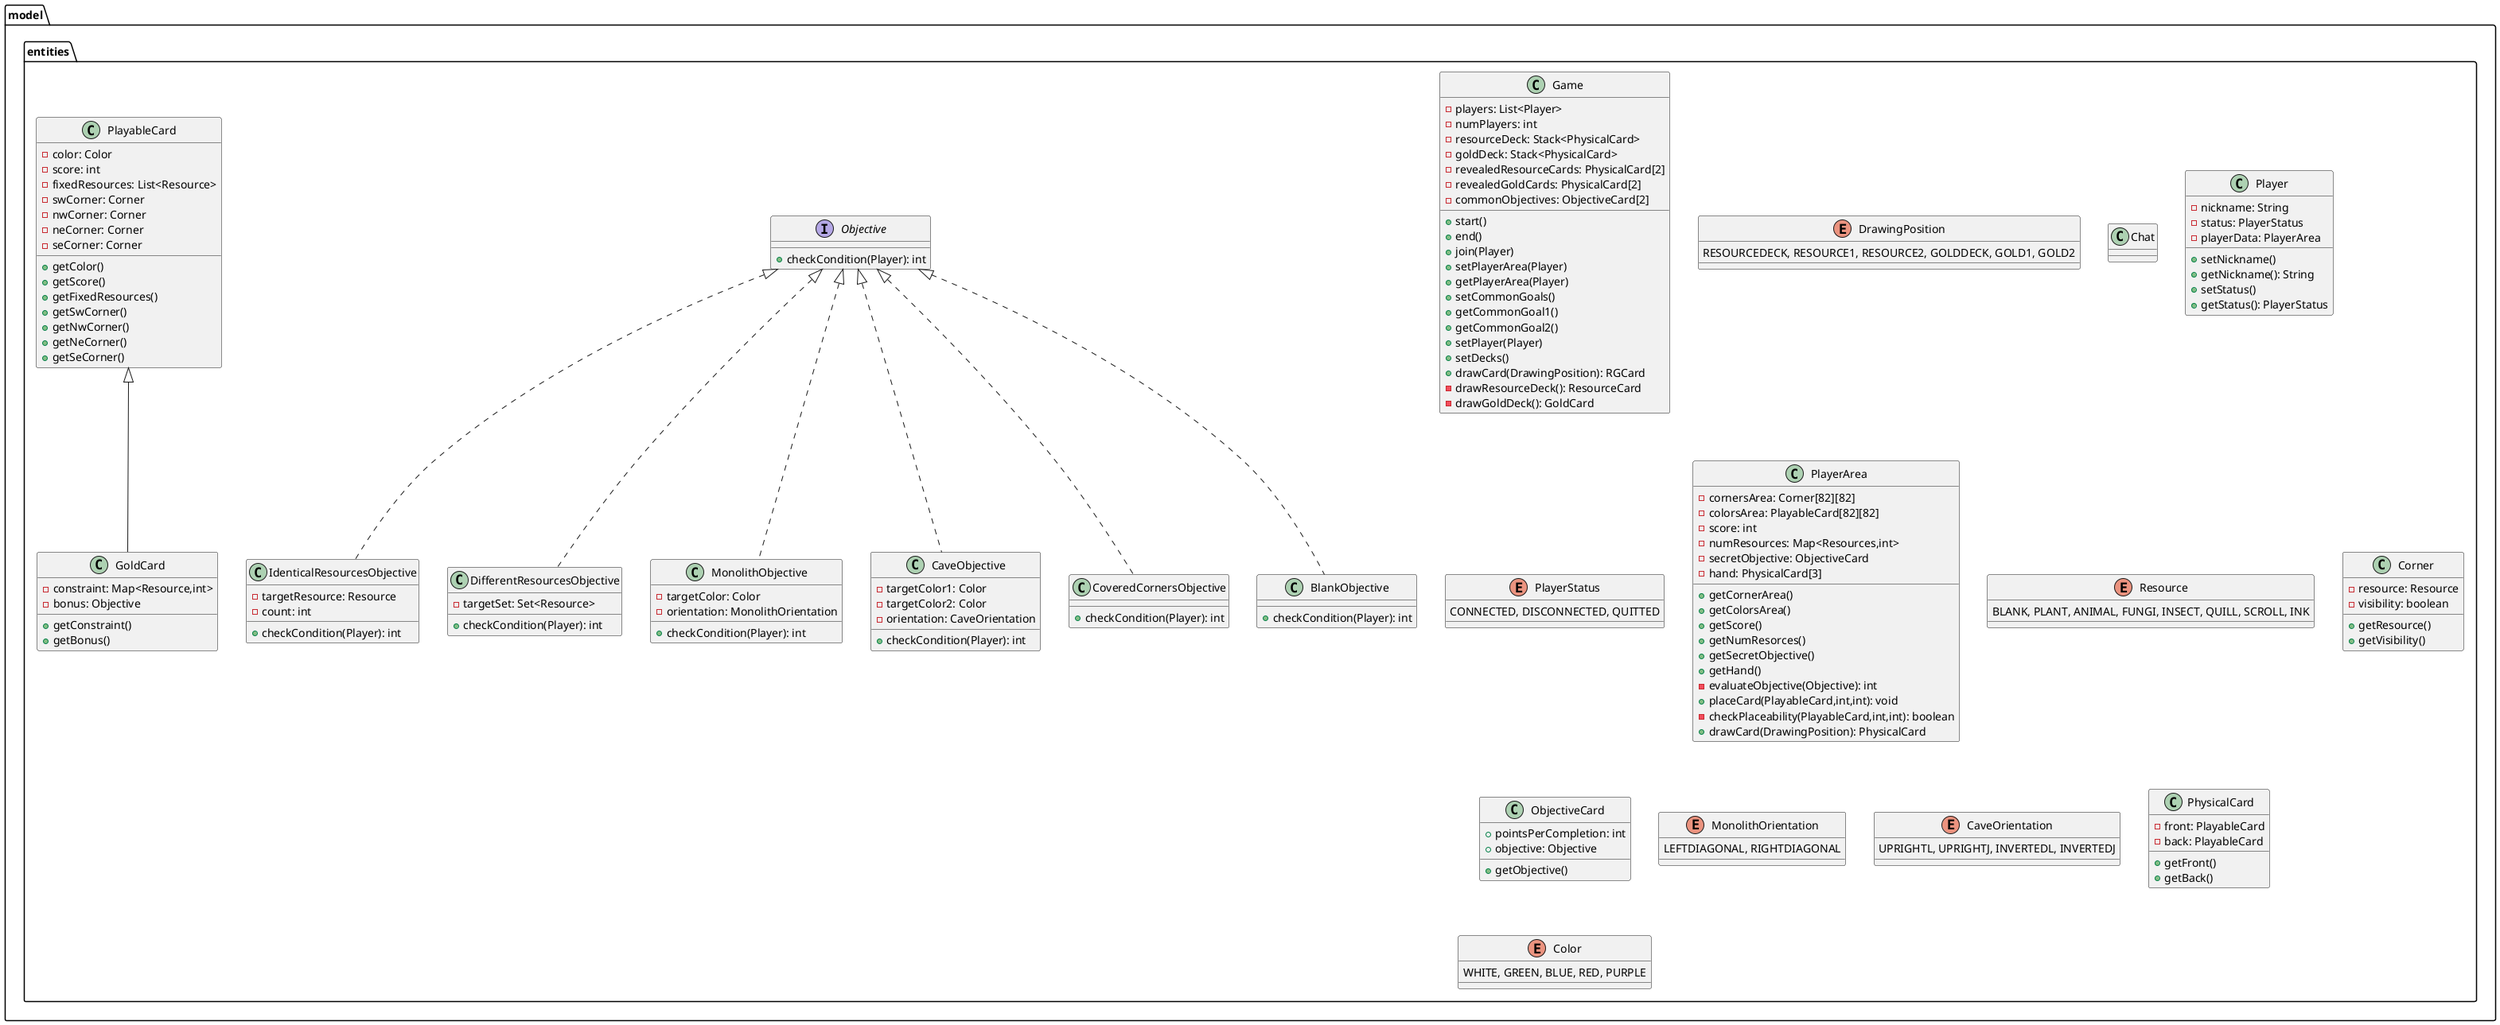 @startuml model_entities

package model.entities {

  ' I tipi delle carte in queste prime classi sono stati cambiati
  ' in accordo con le modifiche effettuate
  class Game {
    - players: List<Player>
    - numPlayers: int
    - resourceDeck: Stack<PhysicalCard>
    - goldDeck: Stack<PhysicalCard>
    - revealedResourceCards: PhysicalCard[2]
    - revealedGoldCards: PhysicalCard[2]
    - commonObjectives: ObjectiveCard[2]

    + start()
    + end()
    + join(Player)
    + setPlayerArea(Player)
    + getPlayerArea(Player)
    + setCommonGoals()
    + getCommonGoal1()
    + getCommonGoal2()
    + setPlayer(Player)
    + setDecks()
    + drawCard(DrawingPosition): RGCard
    - drawResourceDeck(): ResourceCard
    - drawGoldDeck(): GoldCard
  }

  enum DrawingPosition {
    RESOURCEDECK, RESOURCE1, RESOURCE2, GOLDDECK, GOLD1, GOLD2
  }

  ' Sincero non ho idea di come dovrebbe essere strutturata
  class Chat {
    ' ???
  }

  class Player {
    - nickname: String
    - status: PlayerStatus
    - playerData: PlayerArea

    + setNickname()
    + getNickname(): String
    + setStatus()
    + getStatus(): PlayerStatus
  }

  enum PlayerStatus {
    CONNECTED, DISCONNECTED, QUITTED
  }

  class PlayerArea {
    - cornersArea: Corner[82][82]
    - colorsArea: PlayableCard[82][82]
    - score: int
    - numResources: Map<Resources,int>
    - secretObjective: ObjectiveCard
    - hand: PhysicalCard[3]

    + getCornerArea()
    + getColorsArea()
    + getScore()
    + getNumResorces()
    + getSecretObjective()
    + getHand()
    - evaluateObjective(Objective): int
    + placeCard(PlayableCard,int,int): void
    - checkPlaceability(PlayableCard,int,int): boolean
    + drawCard(DrawingPosition): PhysicalCard
  }

  ' Aggiunta la risorsa nulla
  enum Resource {
    BLANK, PLANT, ANIMAL, FUNGI, INSECT, QUILL, SCROLL, INK
  }

  class Corner {
    - resource: Resource
    - visibility: boolean

    + getResource()
    + getVisibility()
  }

  class ObjectiveCard {
    ' Il punteggio dato dalla carta sarà calcolato come
    ' pointsPerCompletion * objective.checkCondition(player)
    + pointsPerCompletion: int
    + objective: Objective

    + getObjective()
  }

  '
  interface Objective {
    ' Indica il (massimo) numero di volte che un giocatore
    ' soddisfa l'obiettivo
    + checkCondition(Player): int
  }

  class IdenticalResourcesObjective implements Objective {
    - targetResource: Resource
    - count: int

    + checkCondition(Player): int
  }

  class DifferentResourcesObjective implements Objective {
    - targetSet: Set<Resource>

    + checkCondition(Player): int
  }

  class MonolithObjective implements Objective {
    - targetColor: Color
    - orientation: MonolithOrientation

    + checkCondition(Player): int
  }

  enum MonolithOrientation {
    LEFTDIAGONAL, RIGHTDIAGONAL
  }

  class CaveObjective implements Objective {
    - targetColor1: Color
    - targetColor2: Color
    - orientation: CaveOrientation

    + checkCondition(Player): int
  }

enum CaveOrientation {
    UPRIGHTL, UPRIGHTJ, INVERTEDL, INVERTEDJ
}

  class CoveredCornersObjective implements Objective {

    + checkCondition(Player): int
  }

  class BlankObjective implements Objective {

    ' Always returns 1
    + checkCondition(Player): int
  }

  ' Utile la differenzazione tra carte fisiche e giocabili(fronte/retro)
  class PhysicalCard {
    - front: PlayableCard
    - back: PlayableCard

    + getFront()
    + getBack()
  }

  ' Include anche carte Risorsa e Iniziali (non è più astratta)
  ' Niente setter perchè immutabili dopo l'inizializzazione
  class PlayableCard {
    - color: Color
    - score: int
    - fixedResources: List<Resource>
    - swCorner: Corner
    - nwCorner: Corner
    - neCorner: Corner
    - seCorner: Corner

    + getColor()
    + getScore()
    + getFixedResources()
    + getSwCorner()
    + getNwCorner()
    + getNeCorner()
    + getSeCorner()
  }

  ' La logica dietro i requisiti dei bonus è la stessa degli obiettivi
  class GoldCard extends PlayableCard{
    - constraint: Map<Resource,int>
    ' Il punteggio dato dalla carta sarà calcolato come
    ' score * bonus.checkCondition(player)
    - bonus: Objective

    + getConstraint()
    + getBonus()
  }

  enum Color {
    WHITE, GREEN, BLUE, RED, PURPLE
  }

}

@enduml
